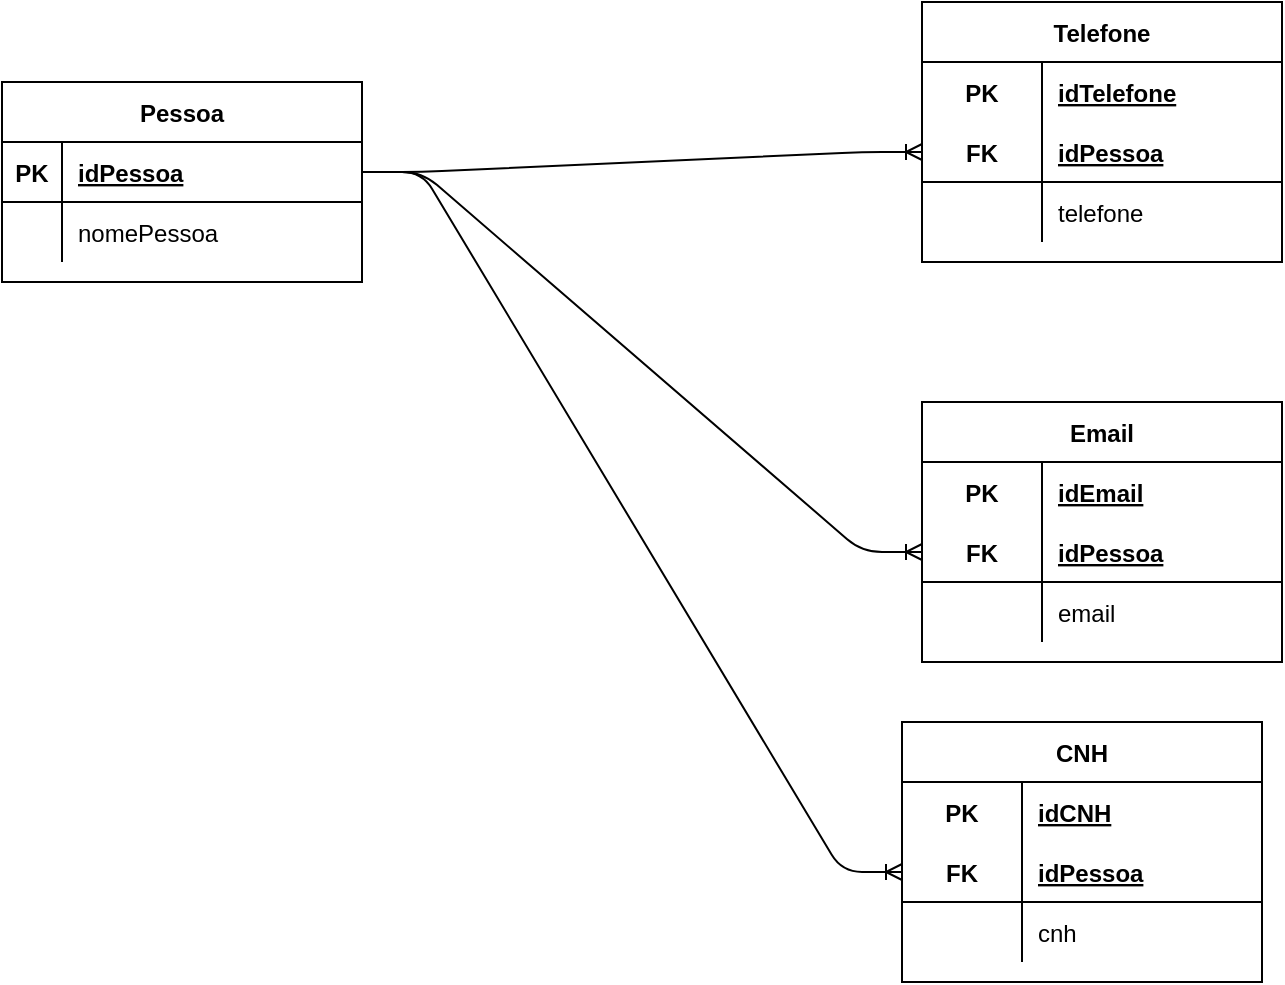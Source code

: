 <mxfile version="15.0.3" type="device"><diagram id="CdozxNF-SMPsuuRPHios" name="Lógico"><mxGraphModel dx="868" dy="520" grid="1" gridSize="10" guides="1" tooltips="1" connect="1" arrows="1" fold="1" page="1" pageScale="1" pageWidth="827" pageHeight="1169" math="0" shadow="0"><root><mxCell id="0"/><mxCell id="1" parent="0"/><mxCell id="CGsU-_78rooQYym_NBIY-1" value="Pessoa" style="shape=table;startSize=30;container=1;collapsible=1;childLayout=tableLayout;fixedRows=1;rowLines=0;fontStyle=1;align=center;resizeLast=1;" vertex="1" parent="1"><mxGeometry x="80" y="80" width="180" height="100" as="geometry"/></mxCell><mxCell id="CGsU-_78rooQYym_NBIY-2" value="" style="shape=partialRectangle;collapsible=0;dropTarget=0;pointerEvents=0;fillColor=none;top=0;left=0;bottom=1;right=0;points=[[0,0.5],[1,0.5]];portConstraint=eastwest;" vertex="1" parent="CGsU-_78rooQYym_NBIY-1"><mxGeometry y="30" width="180" height="30" as="geometry"/></mxCell><mxCell id="CGsU-_78rooQYym_NBIY-3" value="PK" style="shape=partialRectangle;connectable=0;fillColor=none;top=0;left=0;bottom=0;right=0;fontStyle=1;overflow=hidden;" vertex="1" parent="CGsU-_78rooQYym_NBIY-2"><mxGeometry width="30" height="30" as="geometry"/></mxCell><mxCell id="CGsU-_78rooQYym_NBIY-4" value="idPessoa" style="shape=partialRectangle;connectable=0;fillColor=none;top=0;left=0;bottom=0;right=0;align=left;spacingLeft=6;fontStyle=5;overflow=hidden;" vertex="1" parent="CGsU-_78rooQYym_NBIY-2"><mxGeometry x="30" width="150" height="30" as="geometry"/></mxCell><mxCell id="CGsU-_78rooQYym_NBIY-5" value="" style="shape=partialRectangle;collapsible=0;dropTarget=0;pointerEvents=0;fillColor=none;top=0;left=0;bottom=0;right=0;points=[[0,0.5],[1,0.5]];portConstraint=eastwest;" vertex="1" parent="CGsU-_78rooQYym_NBIY-1"><mxGeometry y="60" width="180" height="30" as="geometry"/></mxCell><mxCell id="CGsU-_78rooQYym_NBIY-6" value="" style="shape=partialRectangle;connectable=0;fillColor=none;top=0;left=0;bottom=0;right=0;editable=1;overflow=hidden;" vertex="1" parent="CGsU-_78rooQYym_NBIY-5"><mxGeometry width="30" height="30" as="geometry"/></mxCell><mxCell id="CGsU-_78rooQYym_NBIY-7" value="nomePessoa" style="shape=partialRectangle;connectable=0;fillColor=none;top=0;left=0;bottom=0;right=0;align=left;spacingLeft=6;overflow=hidden;" vertex="1" parent="CGsU-_78rooQYym_NBIY-5"><mxGeometry x="30" width="150" height="30" as="geometry"/></mxCell><mxCell id="CGsU-_78rooQYym_NBIY-8" value="Telefone" style="shape=table;startSize=30;container=1;collapsible=1;childLayout=tableLayout;fixedRows=1;rowLines=0;fontStyle=1;align=center;resizeLast=1;" vertex="1" parent="1"><mxGeometry x="540" y="40" width="180" height="130" as="geometry"/></mxCell><mxCell id="CGsU-_78rooQYym_NBIY-9" value="" style="shape=partialRectangle;collapsible=0;dropTarget=0;pointerEvents=0;fillColor=none;top=0;left=0;bottom=0;right=0;points=[[0,0.5],[1,0.5]];portConstraint=eastwest;" vertex="1" parent="CGsU-_78rooQYym_NBIY-8"><mxGeometry y="30" width="180" height="30" as="geometry"/></mxCell><mxCell id="CGsU-_78rooQYym_NBIY-10" value="PK" style="shape=partialRectangle;connectable=0;fillColor=none;top=0;left=0;bottom=0;right=0;fontStyle=1;overflow=hidden;" vertex="1" parent="CGsU-_78rooQYym_NBIY-9"><mxGeometry width="60" height="30" as="geometry"/></mxCell><mxCell id="CGsU-_78rooQYym_NBIY-11" value="idTelefone" style="shape=partialRectangle;connectable=0;fillColor=none;top=0;left=0;bottom=0;right=0;align=left;spacingLeft=6;fontStyle=5;overflow=hidden;" vertex="1" parent="CGsU-_78rooQYym_NBIY-9"><mxGeometry x="60" width="120" height="30" as="geometry"/></mxCell><mxCell id="CGsU-_78rooQYym_NBIY-12" value="" style="shape=partialRectangle;collapsible=0;dropTarget=0;pointerEvents=0;fillColor=none;top=0;left=0;bottom=1;right=0;points=[[0,0.5],[1,0.5]];portConstraint=eastwest;" vertex="1" parent="CGsU-_78rooQYym_NBIY-8"><mxGeometry y="60" width="180" height="30" as="geometry"/></mxCell><mxCell id="CGsU-_78rooQYym_NBIY-13" value="FK" style="shape=partialRectangle;connectable=0;fillColor=none;top=0;left=0;bottom=0;right=0;fontStyle=1;overflow=hidden;" vertex="1" parent="CGsU-_78rooQYym_NBIY-12"><mxGeometry width="60" height="30" as="geometry"/></mxCell><mxCell id="CGsU-_78rooQYym_NBIY-14" value="idPessoa" style="shape=partialRectangle;connectable=0;fillColor=none;top=0;left=0;bottom=0;right=0;align=left;spacingLeft=6;fontStyle=5;overflow=hidden;" vertex="1" parent="CGsU-_78rooQYym_NBIY-12"><mxGeometry x="60" width="120" height="30" as="geometry"/></mxCell><mxCell id="CGsU-_78rooQYym_NBIY-15" value="" style="shape=partialRectangle;collapsible=0;dropTarget=0;pointerEvents=0;fillColor=none;top=0;left=0;bottom=0;right=0;points=[[0,0.5],[1,0.5]];portConstraint=eastwest;" vertex="1" parent="CGsU-_78rooQYym_NBIY-8"><mxGeometry y="90" width="180" height="30" as="geometry"/></mxCell><mxCell id="CGsU-_78rooQYym_NBIY-16" value="" style="shape=partialRectangle;connectable=0;fillColor=none;top=0;left=0;bottom=0;right=0;editable=1;overflow=hidden;" vertex="1" parent="CGsU-_78rooQYym_NBIY-15"><mxGeometry width="60" height="30" as="geometry"/></mxCell><mxCell id="CGsU-_78rooQYym_NBIY-17" value="telefone" style="shape=partialRectangle;connectable=0;fillColor=none;top=0;left=0;bottom=0;right=0;align=left;spacingLeft=6;overflow=hidden;" vertex="1" parent="CGsU-_78rooQYym_NBIY-15"><mxGeometry x="60" width="120" height="30" as="geometry"/></mxCell><mxCell id="CGsU-_78rooQYym_NBIY-18" value="Email" style="shape=table;startSize=30;container=1;collapsible=1;childLayout=tableLayout;fixedRows=1;rowLines=0;fontStyle=1;align=center;resizeLast=1;" vertex="1" parent="1"><mxGeometry x="540" y="240" width="180" height="130" as="geometry"/></mxCell><mxCell id="CGsU-_78rooQYym_NBIY-19" value="" style="shape=partialRectangle;collapsible=0;dropTarget=0;pointerEvents=0;fillColor=none;top=0;left=0;bottom=0;right=0;points=[[0,0.5],[1,0.5]];portConstraint=eastwest;" vertex="1" parent="CGsU-_78rooQYym_NBIY-18"><mxGeometry y="30" width="180" height="30" as="geometry"/></mxCell><mxCell id="CGsU-_78rooQYym_NBIY-20" value="PK" style="shape=partialRectangle;connectable=0;fillColor=none;top=0;left=0;bottom=0;right=0;fontStyle=1;overflow=hidden;" vertex="1" parent="CGsU-_78rooQYym_NBIY-19"><mxGeometry width="60" height="30" as="geometry"/></mxCell><mxCell id="CGsU-_78rooQYym_NBIY-21" value="idEmail" style="shape=partialRectangle;connectable=0;fillColor=none;top=0;left=0;bottom=0;right=0;align=left;spacingLeft=6;fontStyle=5;overflow=hidden;" vertex="1" parent="CGsU-_78rooQYym_NBIY-19"><mxGeometry x="60" width="120" height="30" as="geometry"/></mxCell><mxCell id="CGsU-_78rooQYym_NBIY-22" value="" style="shape=partialRectangle;collapsible=0;dropTarget=0;pointerEvents=0;fillColor=none;top=0;left=0;bottom=1;right=0;points=[[0,0.5],[1,0.5]];portConstraint=eastwest;" vertex="1" parent="CGsU-_78rooQYym_NBIY-18"><mxGeometry y="60" width="180" height="30" as="geometry"/></mxCell><mxCell id="CGsU-_78rooQYym_NBIY-23" value="FK" style="shape=partialRectangle;connectable=0;fillColor=none;top=0;left=0;bottom=0;right=0;fontStyle=1;overflow=hidden;" vertex="1" parent="CGsU-_78rooQYym_NBIY-22"><mxGeometry width="60" height="30" as="geometry"/></mxCell><mxCell id="CGsU-_78rooQYym_NBIY-24" value="idPessoa" style="shape=partialRectangle;connectable=0;fillColor=none;top=0;left=0;bottom=0;right=0;align=left;spacingLeft=6;fontStyle=5;overflow=hidden;" vertex="1" parent="CGsU-_78rooQYym_NBIY-22"><mxGeometry x="60" width="120" height="30" as="geometry"/></mxCell><mxCell id="CGsU-_78rooQYym_NBIY-25" value="" style="shape=partialRectangle;collapsible=0;dropTarget=0;pointerEvents=0;fillColor=none;top=0;left=0;bottom=0;right=0;points=[[0,0.5],[1,0.5]];portConstraint=eastwest;" vertex="1" parent="CGsU-_78rooQYym_NBIY-18"><mxGeometry y="90" width="180" height="30" as="geometry"/></mxCell><mxCell id="CGsU-_78rooQYym_NBIY-26" value="" style="shape=partialRectangle;connectable=0;fillColor=none;top=0;left=0;bottom=0;right=0;editable=1;overflow=hidden;" vertex="1" parent="CGsU-_78rooQYym_NBIY-25"><mxGeometry width="60" height="30" as="geometry"/></mxCell><mxCell id="CGsU-_78rooQYym_NBIY-27" value="email" style="shape=partialRectangle;connectable=0;fillColor=none;top=0;left=0;bottom=0;right=0;align=left;spacingLeft=6;overflow=hidden;" vertex="1" parent="CGsU-_78rooQYym_NBIY-25"><mxGeometry x="60" width="120" height="30" as="geometry"/></mxCell><mxCell id="CGsU-_78rooQYym_NBIY-28" value="" style="edgeStyle=entityRelationEdgeStyle;fontSize=12;html=1;endArrow=ERoneToMany;exitX=1;exitY=0.5;exitDx=0;exitDy=0;entryX=0;entryY=0.5;entryDx=0;entryDy=0;" edge="1" parent="1" source="CGsU-_78rooQYym_NBIY-2" target="CGsU-_78rooQYym_NBIY-12"><mxGeometry width="100" height="100" relative="1" as="geometry"><mxPoint x="290" y="470" as="sourcePoint"/><mxPoint x="390" y="370" as="targetPoint"/></mxGeometry></mxCell><mxCell id="CGsU-_78rooQYym_NBIY-29" value="" style="edgeStyle=entityRelationEdgeStyle;fontSize=12;html=1;endArrow=ERoneToMany;entryX=0;entryY=0.5;entryDx=0;entryDy=0;exitX=1;exitY=0.5;exitDx=0;exitDy=0;" edge="1" parent="1" source="CGsU-_78rooQYym_NBIY-2" target="CGsU-_78rooQYym_NBIY-22"><mxGeometry width="100" height="100" relative="1" as="geometry"><mxPoint x="314" y="280" as="sourcePoint"/><mxPoint x="414" y="180" as="targetPoint"/></mxGeometry></mxCell><mxCell id="CGsU-_78rooQYym_NBIY-30" value="CNH" style="shape=table;startSize=30;container=1;collapsible=1;childLayout=tableLayout;fixedRows=1;rowLines=0;fontStyle=1;align=center;resizeLast=1;" vertex="1" parent="1"><mxGeometry x="530" y="400" width="180" height="130" as="geometry"/></mxCell><mxCell id="CGsU-_78rooQYym_NBIY-31" value="" style="shape=partialRectangle;collapsible=0;dropTarget=0;pointerEvents=0;fillColor=none;top=0;left=0;bottom=0;right=0;points=[[0,0.5],[1,0.5]];portConstraint=eastwest;" vertex="1" parent="CGsU-_78rooQYym_NBIY-30"><mxGeometry y="30" width="180" height="30" as="geometry"/></mxCell><mxCell id="CGsU-_78rooQYym_NBIY-32" value="PK" style="shape=partialRectangle;connectable=0;fillColor=none;top=0;left=0;bottom=0;right=0;fontStyle=1;overflow=hidden;" vertex="1" parent="CGsU-_78rooQYym_NBIY-31"><mxGeometry width="60" height="30" as="geometry"/></mxCell><mxCell id="CGsU-_78rooQYym_NBIY-33" value="idCNH" style="shape=partialRectangle;connectable=0;fillColor=none;top=0;left=0;bottom=0;right=0;align=left;spacingLeft=6;fontStyle=5;overflow=hidden;" vertex="1" parent="CGsU-_78rooQYym_NBIY-31"><mxGeometry x="60" width="120" height="30" as="geometry"/></mxCell><mxCell id="CGsU-_78rooQYym_NBIY-34" value="" style="shape=partialRectangle;collapsible=0;dropTarget=0;pointerEvents=0;fillColor=none;top=0;left=0;bottom=1;right=0;points=[[0,0.5],[1,0.5]];portConstraint=eastwest;" vertex="1" parent="CGsU-_78rooQYym_NBIY-30"><mxGeometry y="60" width="180" height="30" as="geometry"/></mxCell><mxCell id="CGsU-_78rooQYym_NBIY-35" value="FK" style="shape=partialRectangle;connectable=0;fillColor=none;top=0;left=0;bottom=0;right=0;fontStyle=1;overflow=hidden;" vertex="1" parent="CGsU-_78rooQYym_NBIY-34"><mxGeometry width="60" height="30" as="geometry"/></mxCell><mxCell id="CGsU-_78rooQYym_NBIY-36" value="idPessoa" style="shape=partialRectangle;connectable=0;fillColor=none;top=0;left=0;bottom=0;right=0;align=left;spacingLeft=6;fontStyle=5;overflow=hidden;" vertex="1" parent="CGsU-_78rooQYym_NBIY-34"><mxGeometry x="60" width="120" height="30" as="geometry"/></mxCell><mxCell id="CGsU-_78rooQYym_NBIY-37" value="" style="shape=partialRectangle;collapsible=0;dropTarget=0;pointerEvents=0;fillColor=none;top=0;left=0;bottom=0;right=0;points=[[0,0.5],[1,0.5]];portConstraint=eastwest;" vertex="1" parent="CGsU-_78rooQYym_NBIY-30"><mxGeometry y="90" width="180" height="30" as="geometry"/></mxCell><mxCell id="CGsU-_78rooQYym_NBIY-38" value="" style="shape=partialRectangle;connectable=0;fillColor=none;top=0;left=0;bottom=0;right=0;editable=1;overflow=hidden;" vertex="1" parent="CGsU-_78rooQYym_NBIY-37"><mxGeometry width="60" height="30" as="geometry"/></mxCell><mxCell id="CGsU-_78rooQYym_NBIY-39" value="cnh" style="shape=partialRectangle;connectable=0;fillColor=none;top=0;left=0;bottom=0;right=0;align=left;spacingLeft=6;overflow=hidden;" vertex="1" parent="CGsU-_78rooQYym_NBIY-37"><mxGeometry x="60" width="120" height="30" as="geometry"/></mxCell><mxCell id="CGsU-_78rooQYym_NBIY-40" value="" style="edgeStyle=entityRelationEdgeStyle;fontSize=12;html=1;endArrow=ERoneToMany;entryX=0;entryY=0.5;entryDx=0;entryDy=0;exitX=1;exitY=0.5;exitDx=0;exitDy=0;" edge="1" parent="1" source="CGsU-_78rooQYym_NBIY-2" target="CGsU-_78rooQYym_NBIY-34"><mxGeometry width="100" height="100" relative="1" as="geometry"><mxPoint x="200" y="280" as="sourcePoint"/><mxPoint x="480" y="470" as="targetPoint"/></mxGeometry></mxCell></root></mxGraphModel></diagram></mxfile>